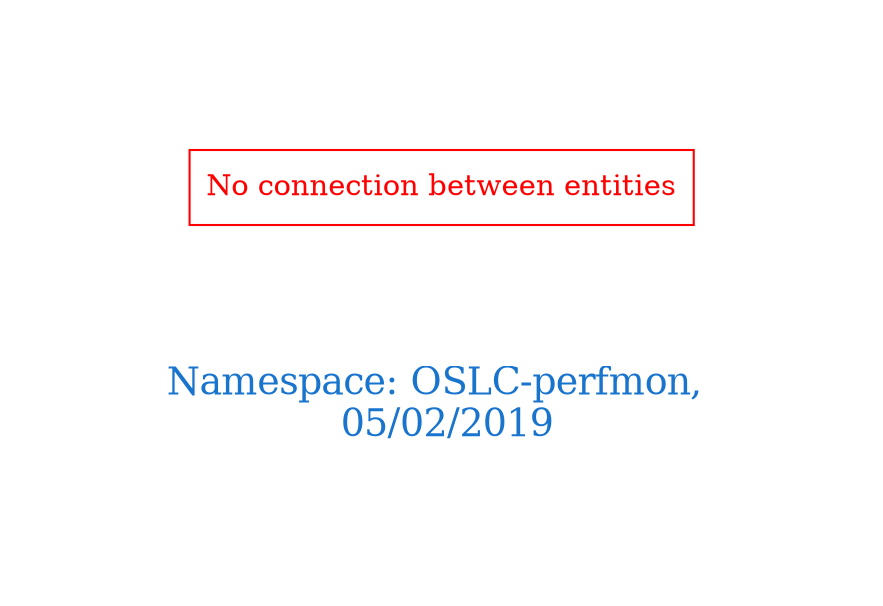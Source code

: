 digraph OGIT_ontology {
 graph [ rankdir= LR,pad=1 
fontsize = 18,
fontcolor= dodgerblue3,label = "\n\n\nNamespace: OSLC-perfmon, \n 05/02/2019"];
node[shape=polygon];
edge [  color="gray81"];

"No connection between entities" [fontcolor = "red",color="red", shape="polygon"]
}
